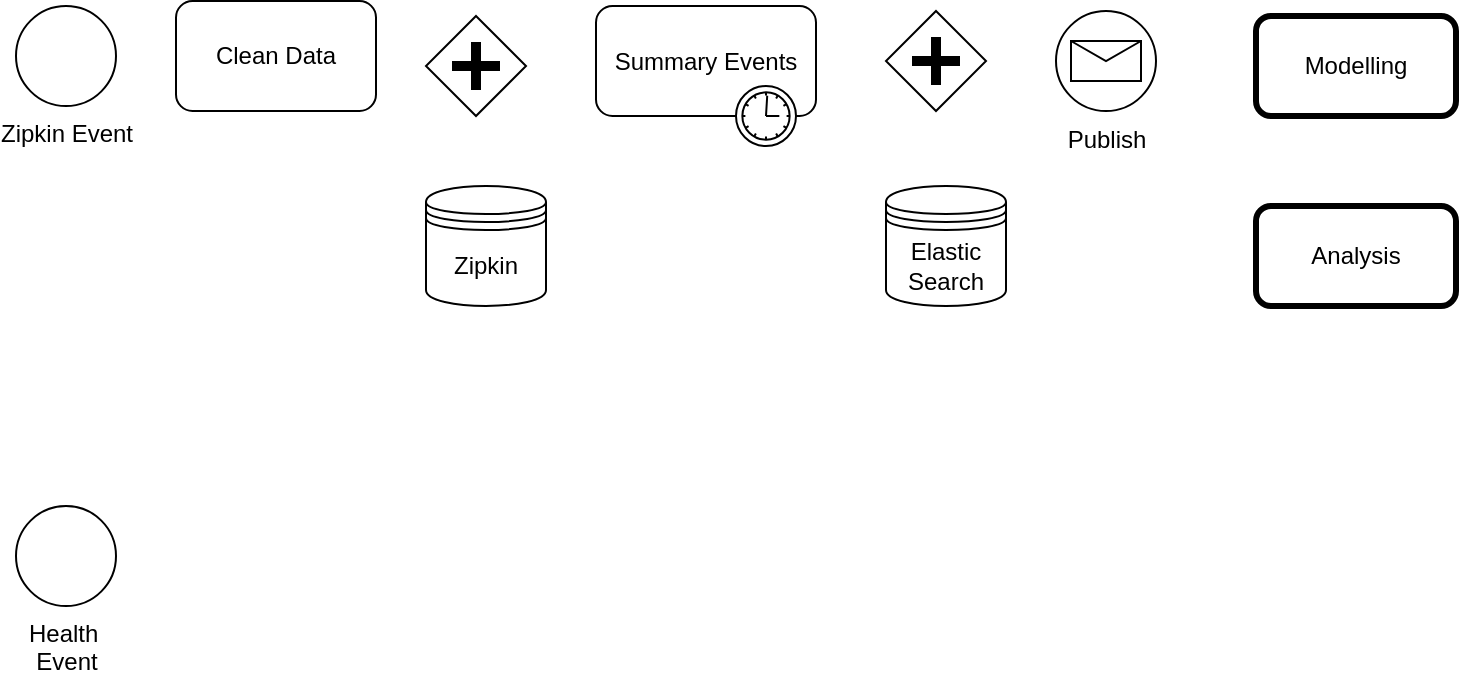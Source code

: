 <mxfile version="12.8.8" type="github">
  <diagram id="v1kaSg5XMLnamlTehL7t" name="Page-1">
    <mxGraphModel dx="782" dy="507" grid="1" gridSize="10" guides="1" tooltips="1" connect="1" arrows="1" fold="1" page="1" pageScale="1" pageWidth="850" pageHeight="1100" math="0" shadow="0">
      <root>
        <mxCell id="0" />
        <mxCell id="1" parent="0" />
        <mxCell id="SxOozk5HX5RI8pWN9_sA-1" value="Zipkin Event" style="shape=mxgraph.bpmn.shape;html=1;verticalLabelPosition=bottom;labelBackgroundColor=#ffffff;verticalAlign=top;align=center;perimeter=ellipsePerimeter;outlineConnect=0;outline=standard;symbol=general;" vertex="1" parent="1">
          <mxGeometry x="50" y="120" width="50" height="50" as="geometry" />
        </mxCell>
        <mxCell id="SxOozk5HX5RI8pWN9_sA-3" value="" style="shape=mxgraph.bpmn.shape;html=1;verticalLabelPosition=bottom;labelBackgroundColor=#ffffff;verticalAlign=top;align=center;perimeter=rhombusPerimeter;background=gateway;outlineConnect=0;outline=none;symbol=parallelGw;" vertex="1" parent="1">
          <mxGeometry x="255" y="125" width="50" height="50" as="geometry" />
        </mxCell>
        <mxCell id="SxOozk5HX5RI8pWN9_sA-4" value="Clean Data" style="shape=ext;rounded=1;html=1;whiteSpace=wrap;" vertex="1" parent="1">
          <mxGeometry x="130" y="117.5" width="100" height="55" as="geometry" />
        </mxCell>
        <mxCell id="SxOozk5HX5RI8pWN9_sA-8" value="Zipkin" style="shape=datastore;whiteSpace=wrap;html=1;" vertex="1" parent="1">
          <mxGeometry x="255" y="210" width="60" height="60" as="geometry" />
        </mxCell>
        <mxCell id="SxOozk5HX5RI8pWN9_sA-9" value="Summary Events" style="html=1;whiteSpace=wrap;rounded=1;dropTarget=0;" vertex="1" parent="1">
          <mxGeometry x="340" y="120" width="110" height="55" as="geometry" />
        </mxCell>
        <mxCell id="SxOozk5HX5RI8pWN9_sA-10" value="" style="shape=mxgraph.bpmn.timer_start;perimeter=ellipsePerimeter;html=1;verticalLabelPosition=bottom;labelBackgroundColor=#ffffff;verticalAlign=top;outlineConnect=0;" vertex="1" parent="SxOozk5HX5RI8pWN9_sA-9">
          <mxGeometry x="1" y="1" width="30" height="30" relative="1" as="geometry">
            <mxPoint x="-40" y="-15" as="offset" />
          </mxGeometry>
        </mxCell>
        <mxCell id="SxOozk5HX5RI8pWN9_sA-11" value="Elastic&lt;br&gt;Search" style="shape=datastore;whiteSpace=wrap;html=1;" vertex="1" parent="1">
          <mxGeometry x="485" y="210" width="60" height="60" as="geometry" />
        </mxCell>
        <mxCell id="SxOozk5HX5RI8pWN9_sA-12" value="Publish" style="shape=mxgraph.bpmn.shape;html=1;verticalLabelPosition=bottom;labelBackgroundColor=#ffffff;verticalAlign=top;align=center;perimeter=ellipsePerimeter;outlineConnect=0;outline=standard;symbol=message;" vertex="1" parent="1">
          <mxGeometry x="570" y="122.5" width="50" height="50" as="geometry" />
        </mxCell>
        <mxCell id="SxOozk5HX5RI8pWN9_sA-13" value="" style="shape=mxgraph.bpmn.shape;html=1;verticalLabelPosition=bottom;labelBackgroundColor=#ffffff;verticalAlign=top;align=center;perimeter=rhombusPerimeter;background=gateway;outlineConnect=0;outline=none;symbol=parallelGw;" vertex="1" parent="1">
          <mxGeometry x="485" y="122.5" width="50" height="50" as="geometry" />
        </mxCell>
        <mxCell id="SxOozk5HX5RI8pWN9_sA-14" value="Health&amp;nbsp;&lt;br&gt;Event" style="shape=mxgraph.bpmn.shape;html=1;verticalLabelPosition=bottom;labelBackgroundColor=#ffffff;verticalAlign=top;align=center;perimeter=ellipsePerimeter;outlineConnect=0;outline=standard;symbol=general;" vertex="1" parent="1">
          <mxGeometry x="50" y="370" width="50" height="50" as="geometry" />
        </mxCell>
        <mxCell id="SxOozk5HX5RI8pWN9_sA-15" value="Modelling" style="shape=ext;rounded=1;html=1;whiteSpace=wrap;strokeWidth=3;" vertex="1" parent="1">
          <mxGeometry x="670" y="125" width="100" height="50" as="geometry" />
        </mxCell>
        <mxCell id="SxOozk5HX5RI8pWN9_sA-16" value="Analysis" style="shape=ext;rounded=1;html=1;whiteSpace=wrap;strokeWidth=3;" vertex="1" parent="1">
          <mxGeometry x="670" y="220" width="100" height="50" as="geometry" />
        </mxCell>
      </root>
    </mxGraphModel>
  </diagram>
</mxfile>
